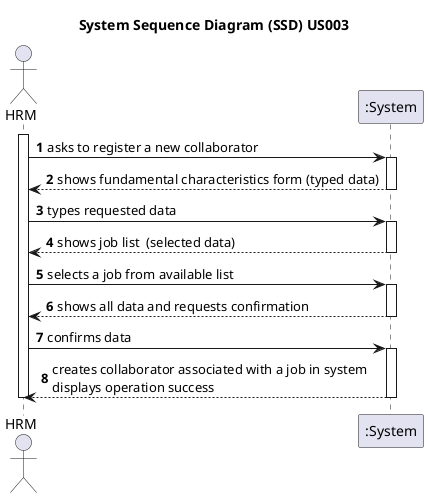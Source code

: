 @startuml
'https://plantuml.com/sequence-diagram
title System Sequence Diagram (SSD) US003
autonumber

actor HRM as HRM
participant ":System" as System

activate HRM

    HRM -> System: asks to register a new collaborator
    activate System

    System --> HRM: shows fundamental characteristics form (typed data)
    deactivate System

    HRM  -> System: types requested data
    activate System

    System --> HRM: shows job list  (selected data)
    deactivate System

    HRM  -> System: selects a job from available list
    activate System

    System --> HRM: shows all data and requests confirmation
    deactivate System

    HRM  -> System: confirms data
    activate System

    System --> HRM: creates collaborator associated with a job in system\ndisplays operation success
    deactivate System

deactivate HRM

@enduml